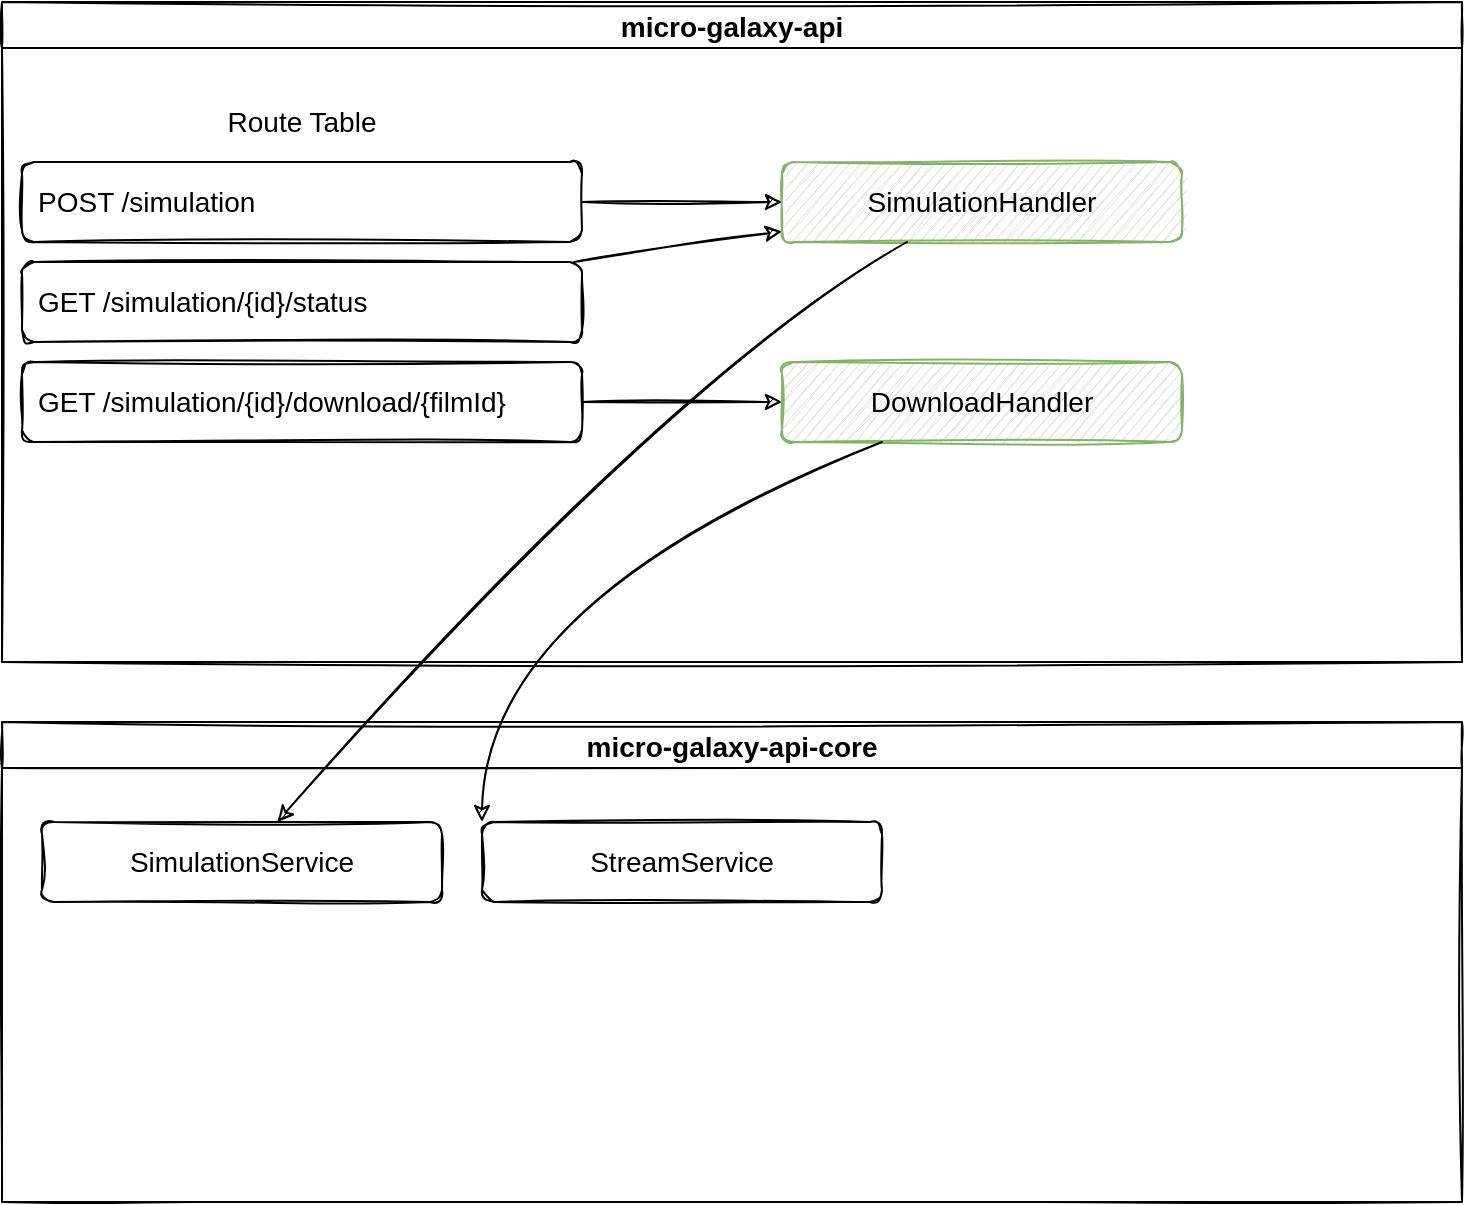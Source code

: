 <mxfile compressed="false" version="20.0.4" type="github">
  <diagram id="QYLhOXVDbwKB6_qFkyPz" name="architecture">
    <mxGraphModel dx="1426" dy="795" grid="1" gridSize="10" guides="1" tooltips="1" connect="1" arrows="1" fold="1" page="1" pageScale="1" pageWidth="1169" pageHeight="827" math="0" shadow="0">
      <root>
        <mxCell id="0" />
        <mxCell id="1" parent="0" />
        <mxCell id="uMBKUin86vTa0Si-NZ6P-11" value="micro-galaxy-api-core" style="swimlane;sketch=1;fontSize=14;" parent="1" vertex="1">
          <mxGeometry x="40" y="490" width="730" height="240" as="geometry">
            <mxRectangle x="40" y="490" width="190" height="30" as="alternateBounds" />
          </mxGeometry>
        </mxCell>
        <mxCell id="uMBKUin86vTa0Si-NZ6P-13" value="SimulationService" style="rounded=1;whiteSpace=wrap;html=1;sketch=1;fontSize=14;" parent="uMBKUin86vTa0Si-NZ6P-11" vertex="1">
          <mxGeometry x="20" y="50" width="200" height="40" as="geometry" />
        </mxCell>
        <mxCell id="uMBKUin86vTa0Si-NZ6P-20" value="StreamService" style="rounded=1;whiteSpace=wrap;html=1;sketch=1;fontSize=14;" parent="uMBKUin86vTa0Si-NZ6P-11" vertex="1">
          <mxGeometry x="240" y="50" width="200" height="40" as="geometry" />
        </mxCell>
        <mxCell id="XBYY144TDSn2ukcRjJpU-6" value="micro-galaxy-api" style="swimlane;rounded=0;sketch=1;fontSize=14;startSize=23;" parent="1" vertex="1">
          <mxGeometry x="40" y="130" width="730" height="330" as="geometry" />
        </mxCell>
        <mxCell id="XBYY144TDSn2ukcRjJpU-7" value="POST /simulation" style="rounded=1;whiteSpace=wrap;html=1;sketch=1;fontSize=14;align=left;spacing=8;" parent="XBYY144TDSn2ukcRjJpU-6" vertex="1">
          <mxGeometry x="10" y="80" width="280" height="40" as="geometry" />
        </mxCell>
        <mxCell id="uMBKUin86vTa0Si-NZ6P-2" value="Route Table" style="text;html=1;strokeColor=none;fillColor=none;align=center;verticalAlign=middle;whiteSpace=wrap;rounded=0;fontSize=14;sketch=1;" parent="XBYY144TDSn2ukcRjJpU-6" vertex="1">
          <mxGeometry x="10" y="40" width="280" height="40" as="geometry" />
        </mxCell>
        <mxCell id="uMBKUin86vTa0Si-NZ6P-4" value="&lt;div&gt;GET /simulation/{id}/status&lt;/div&gt;" style="rounded=1;whiteSpace=wrap;html=1;sketch=1;fontSize=14;align=left;spacing=8;" parent="XBYY144TDSn2ukcRjJpU-6" vertex="1">
          <mxGeometry x="10" y="130" width="280" height="40" as="geometry" />
        </mxCell>
        <mxCell id="uMBKUin86vTa0Si-NZ6P-5" value="&lt;div&gt;GET /simulation/{id}/download/{filmId}&lt;/div&gt;" style="rounded=1;whiteSpace=wrap;html=1;sketch=1;fontSize=14;align=left;spacing=8;" parent="XBYY144TDSn2ukcRjJpU-6" vertex="1">
          <mxGeometry x="10" y="180" width="280" height="40" as="geometry" />
        </mxCell>
        <mxCell id="uMBKUin86vTa0Si-NZ6P-12" value="&lt;div&gt;SimulationHandler&lt;/div&gt;" style="rounded=1;whiteSpace=wrap;html=1;sketch=1;fontSize=14;fillColor=#d5e8d4;strokeColor=#82b366;" parent="XBYY144TDSn2ukcRjJpU-6" vertex="1">
          <mxGeometry x="390" y="80" width="200" height="40" as="geometry" />
        </mxCell>
        <mxCell id="uMBKUin86vTa0Si-NZ6P-15" value="" style="endArrow=classic;html=1;rounded=0;fontSize=14;sketch=1;" parent="XBYY144TDSn2ukcRjJpU-6" source="XBYY144TDSn2ukcRjJpU-7" target="uMBKUin86vTa0Si-NZ6P-12" edge="1">
          <mxGeometry width="50" height="50" relative="1" as="geometry">
            <mxPoint x="300" y="250" as="sourcePoint" />
            <mxPoint x="350" y="200" as="targetPoint" />
          </mxGeometry>
        </mxCell>
        <mxCell id="uMBKUin86vTa0Si-NZ6P-17" value="" style="endArrow=classic;html=1;rounded=0;fontSize=14;sketch=1;" parent="XBYY144TDSn2ukcRjJpU-6" source="uMBKUin86vTa0Si-NZ6P-4" target="uMBKUin86vTa0Si-NZ6P-12" edge="1">
          <mxGeometry width="50" height="50" relative="1" as="geometry">
            <mxPoint x="350" y="240" as="sourcePoint" />
            <mxPoint x="450" y="240" as="targetPoint" />
          </mxGeometry>
        </mxCell>
        <mxCell id="uMBKUin86vTa0Si-NZ6P-19" value="" style="endArrow=classic;html=1;rounded=0;sketch=1;fontSize=14;" parent="XBYY144TDSn2ukcRjJpU-6" source="uMBKUin86vTa0Si-NZ6P-5" target="uMBKUin86vTa0Si-NZ6P-18" edge="1">
          <mxGeometry width="50" height="50" relative="1" as="geometry">
            <mxPoint x="230" y="284" as="sourcePoint" />
            <mxPoint x="280" y="234" as="targetPoint" />
          </mxGeometry>
        </mxCell>
        <mxCell id="uMBKUin86vTa0Si-NZ6P-18" value="DownloadHandler" style="rounded=1;whiteSpace=wrap;html=1;sketch=1;fontSize=14;fillColor=#d5e8d4;strokeColor=#82b366;" parent="XBYY144TDSn2ukcRjJpU-6" vertex="1">
          <mxGeometry x="390" y="180" width="200" height="40" as="geometry" />
        </mxCell>
        <mxCell id="uMBKUin86vTa0Si-NZ6P-16" value="" style="endArrow=classic;fontSize=14;sketch=1;html=1;curved=1;" parent="1" source="uMBKUin86vTa0Si-NZ6P-12" target="uMBKUin86vTa0Si-NZ6P-13" edge="1">
          <mxGeometry width="50" height="50" relative="1" as="geometry">
            <mxPoint x="610" y="310" as="sourcePoint" />
            <mxPoint x="310" y="420" as="targetPoint" />
            <Array as="points">
              <mxPoint x="380" y="310" />
            </Array>
          </mxGeometry>
        </mxCell>
        <mxCell id="uMBKUin86vTa0Si-NZ6P-21" value="" style="endArrow=classic;fontSize=14;sketch=1;html=1;curved=1;entryX=0;entryY=0;entryDx=0;entryDy=0;" parent="1" source="uMBKUin86vTa0Si-NZ6P-18" target="uMBKUin86vTa0Si-NZ6P-20" edge="1">
          <mxGeometry width="50" height="50" relative="1" as="geometry">
            <mxPoint x="563.2" y="270" as="sourcePoint" />
            <mxPoint x="220.0" y="540" as="targetPoint" />
            <Array as="points">
              <mxPoint x="280" y="430" />
            </Array>
          </mxGeometry>
        </mxCell>
      </root>
    </mxGraphModel>
  </diagram>
</mxfile>
